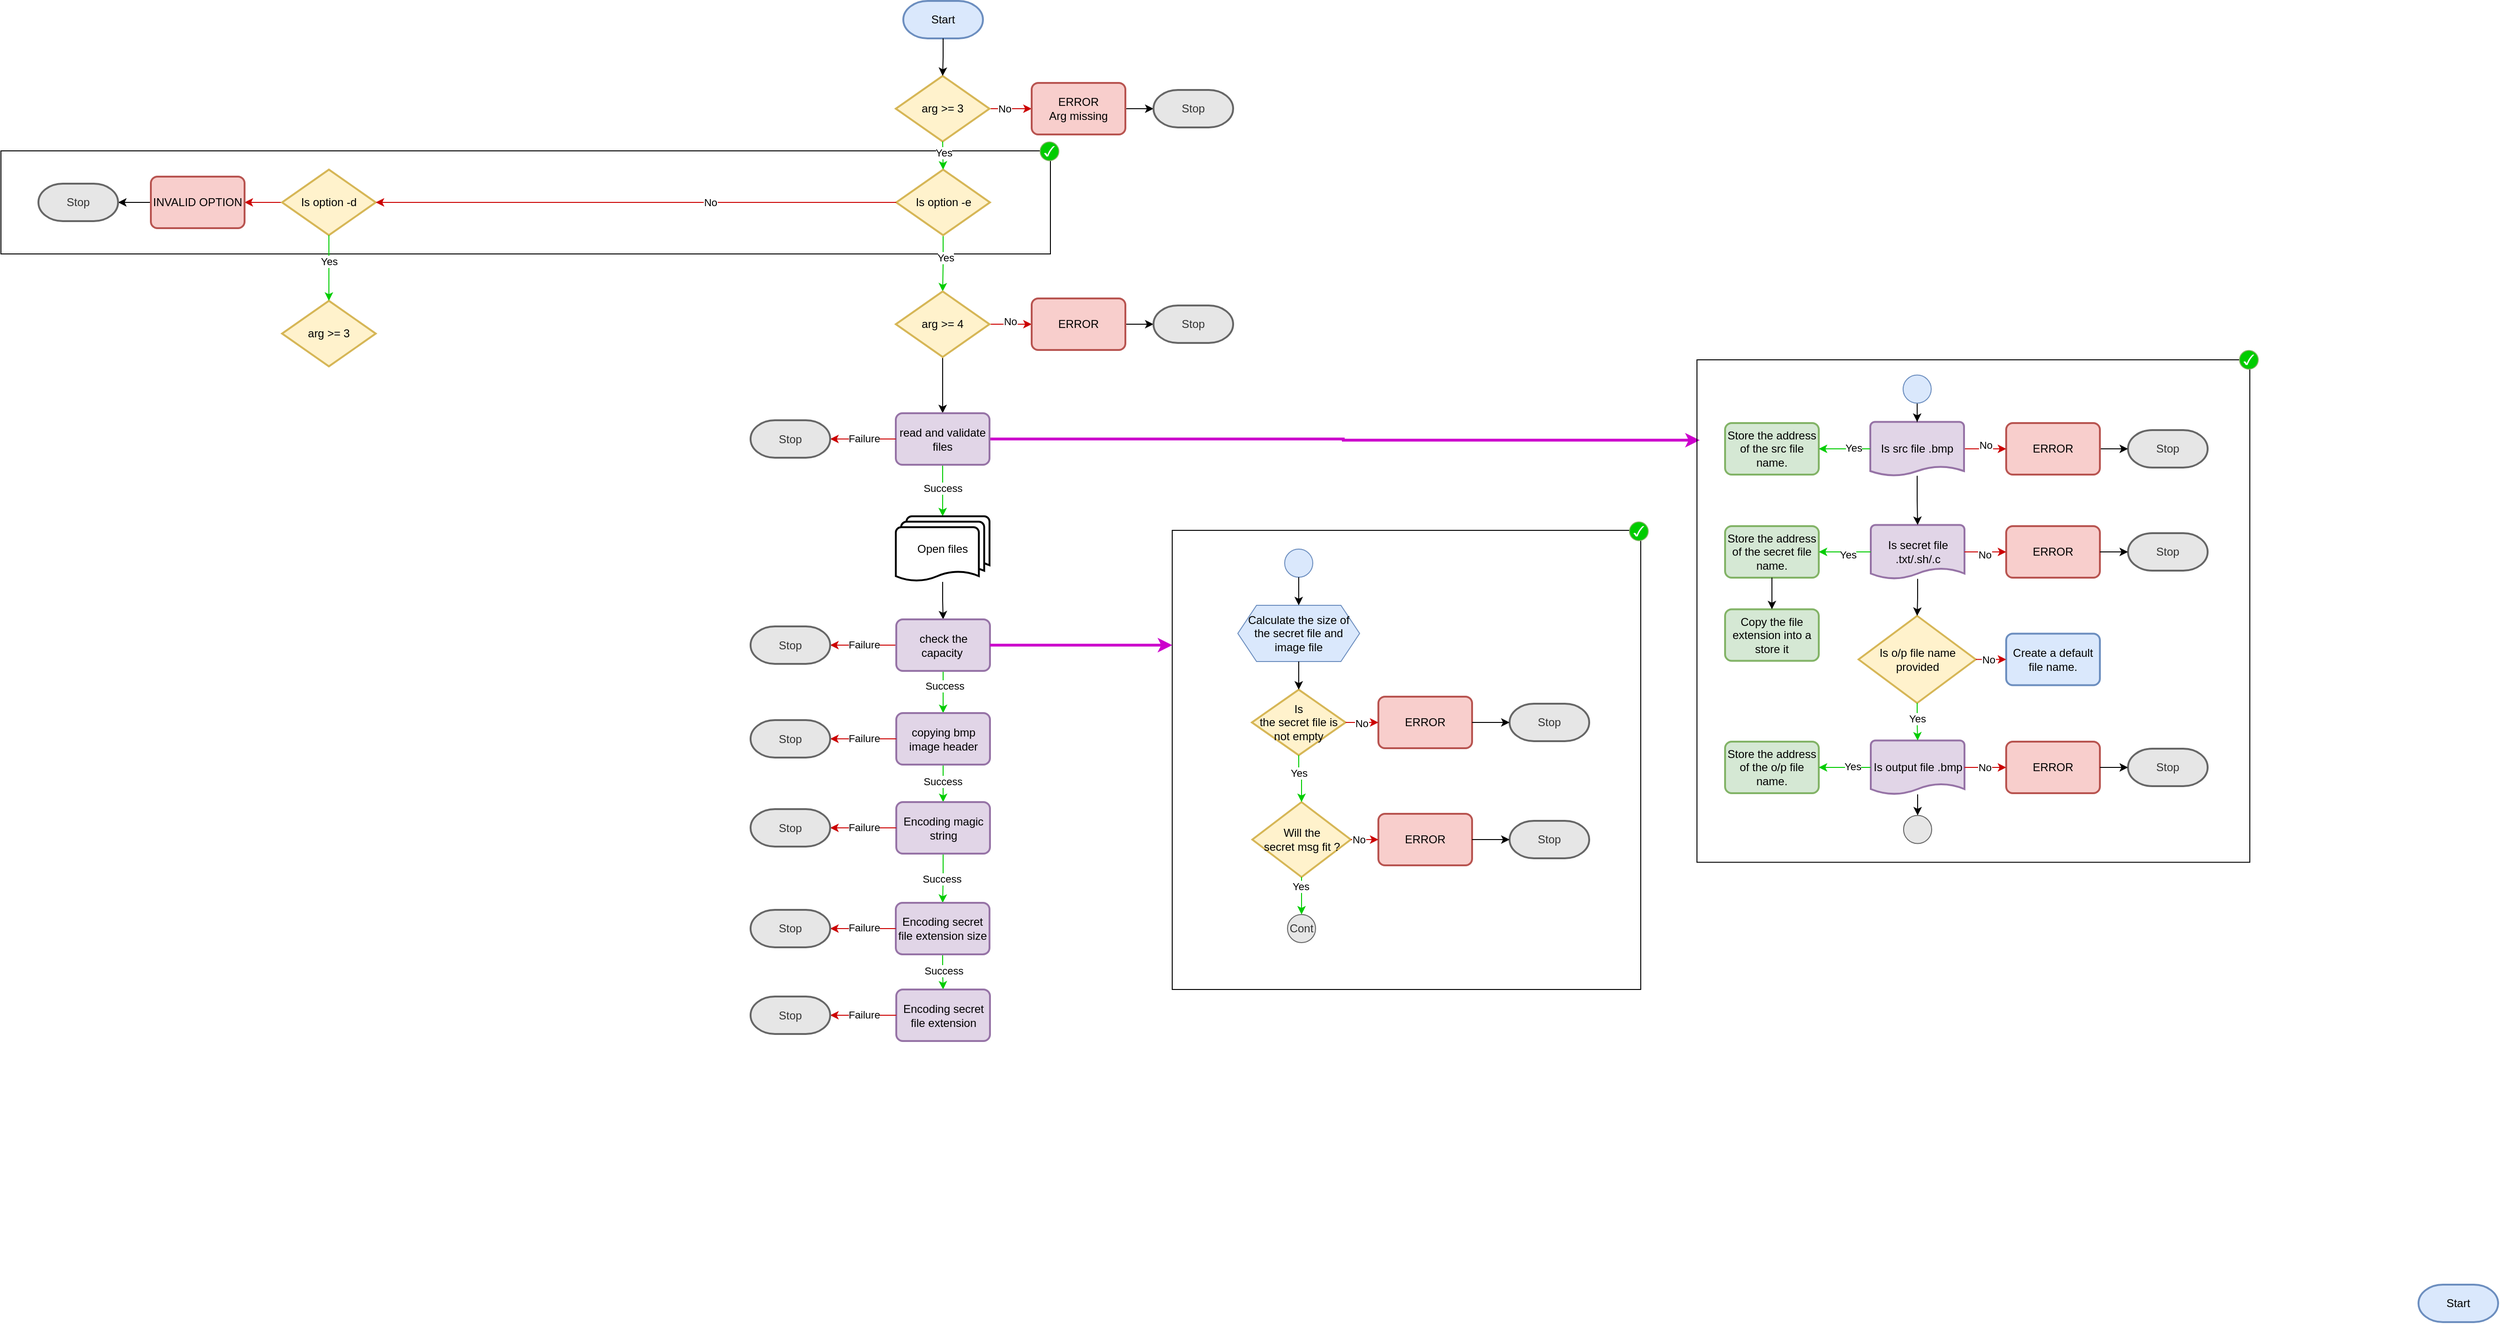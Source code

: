 <mxfile version="22.1.16" type="github">
  <diagram name="Page-1" id="j8mNkrHPATxS2OKQRYIn">
    <mxGraphModel dx="2662" dy="508" grid="1" gridSize="10" guides="1" tooltips="1" connect="1" arrows="1" fold="1" page="1" pageScale="1" pageWidth="2336" pageHeight="1654" math="0" shadow="0">
      <root>
        <mxCell id="0" />
        <mxCell id="1" parent="0" />
        <mxCell id="xsKApNygeWBKziXz7ePV-45" value="" style="rounded=0;whiteSpace=wrap;html=1;fillColor=none;container=0;" vertex="1" parent="1">
          <mxGeometry x="670" y="625" width="500" height="490" as="geometry" />
        </mxCell>
        <mxCell id="KWLkgWPl7PeSiaXwFMXa-41" value="" style="rounded=0;whiteSpace=wrap;html=1;fillColor=none;" parent="1" vertex="1">
          <mxGeometry x="-580" y="220" width="1120" height="110" as="geometry" />
        </mxCell>
        <mxCell id="KWLkgWPl7PeSiaXwFMXa-5" value="Start" style="strokeWidth=2;html=1;shape=mxgraph.flowchart.terminator;whiteSpace=wrap;fillColor=#dae8fc;strokeColor=#6c8ebf;" parent="1" vertex="1">
          <mxGeometry x="383" y="60" width="85" height="40" as="geometry" />
        </mxCell>
        <mxCell id="KWLkgWPl7PeSiaXwFMXa-29" style="edgeStyle=orthogonalEdgeStyle;rounded=0;orthogonalLoop=1;jettySize=auto;html=1;exitX=1;exitY=0.5;exitDx=0;exitDy=0;exitPerimeter=0;entryX=0;entryY=0.5;entryDx=0;entryDy=0;strokeColor=#CC0000;" parent="1" source="KWLkgWPl7PeSiaXwFMXa-6" target="KWLkgWPl7PeSiaXwFMXa-28" edge="1">
          <mxGeometry relative="1" as="geometry" />
        </mxCell>
        <mxCell id="KWLkgWPl7PeSiaXwFMXa-30" value="No" style="edgeLabel;html=1;align=center;verticalAlign=middle;resizable=0;points=[];" parent="KWLkgWPl7PeSiaXwFMXa-29" vertex="1" connectable="0">
          <mxGeometry x="-0.319" relative="1" as="geometry">
            <mxPoint as="offset" />
          </mxGeometry>
        </mxCell>
        <mxCell id="KWLkgWPl7PeSiaXwFMXa-6" value="arg &amp;gt;= 3" style="strokeWidth=2;html=1;shape=mxgraph.flowchart.decision;whiteSpace=wrap;fillColor=#fff2cc;strokeColor=#d6b656;" parent="1" vertex="1">
          <mxGeometry x="375" y="140" width="100" height="70" as="geometry" />
        </mxCell>
        <mxCell id="KWLkgWPl7PeSiaXwFMXa-7" style="edgeStyle=orthogonalEdgeStyle;rounded=0;orthogonalLoop=1;jettySize=auto;html=1;exitX=0.5;exitY=1;exitDx=0;exitDy=0;exitPerimeter=0;entryX=0.5;entryY=0;entryDx=0;entryDy=0;entryPerimeter=0;" parent="1" source="KWLkgWPl7PeSiaXwFMXa-5" target="KWLkgWPl7PeSiaXwFMXa-6" edge="1">
          <mxGeometry relative="1" as="geometry" />
        </mxCell>
        <mxCell id="KWLkgWPl7PeSiaXwFMXa-19" style="edgeStyle=orthogonalEdgeStyle;rounded=0;orthogonalLoop=1;jettySize=auto;html=1;exitX=0.5;exitY=1;exitDx=0;exitDy=0;exitPerimeter=0;strokeColor=#00CC00;" parent="1" source="KWLkgWPl7PeSiaXwFMXa-9" target="KWLkgWPl7PeSiaXwFMXa-17" edge="1">
          <mxGeometry relative="1" as="geometry" />
        </mxCell>
        <mxCell id="KWLkgWPl7PeSiaXwFMXa-20" value="Yes" style="edgeLabel;html=1;align=center;verticalAlign=middle;resizable=0;points=[];" parent="KWLkgWPl7PeSiaXwFMXa-19" vertex="1" connectable="0">
          <mxGeometry x="-0.205" y="1" relative="1" as="geometry">
            <mxPoint x="1" as="offset" />
          </mxGeometry>
        </mxCell>
        <mxCell id="KWLkgWPl7PeSiaXwFMXa-9" value="Is option -e" style="strokeWidth=2;html=1;shape=mxgraph.flowchart.decision;whiteSpace=wrap;fillColor=#fff2cc;strokeColor=#d6b656;" parent="1" vertex="1">
          <mxGeometry x="375.5" y="240" width="100" height="70" as="geometry" />
        </mxCell>
        <mxCell id="KWLkgWPl7PeSiaXwFMXa-35" style="edgeStyle=orthogonalEdgeStyle;rounded=0;orthogonalLoop=1;jettySize=auto;html=1;exitX=0;exitY=0.5;exitDx=0;exitDy=0;exitPerimeter=0;entryX=1;entryY=0.5;entryDx=0;entryDy=0;strokeColor=#CC0000;" parent="1" source="KWLkgWPl7PeSiaXwFMXa-10" target="KWLkgWPl7PeSiaXwFMXa-11" edge="1">
          <mxGeometry relative="1" as="geometry" />
        </mxCell>
        <mxCell id="KWLkgWPl7PeSiaXwFMXa-10" value="Is option -d" style="strokeWidth=2;html=1;shape=mxgraph.flowchart.decision;whiteSpace=wrap;fillColor=#fff2cc;strokeColor=#d6b656;" parent="1" vertex="1">
          <mxGeometry x="-280" y="240" width="100" height="70" as="geometry" />
        </mxCell>
        <mxCell id="KWLkgWPl7PeSiaXwFMXa-45" value="" style="edgeStyle=orthogonalEdgeStyle;rounded=0;orthogonalLoop=1;jettySize=auto;html=1;" parent="1" source="KWLkgWPl7PeSiaXwFMXa-11" target="KWLkgWPl7PeSiaXwFMXa-43" edge="1">
          <mxGeometry relative="1" as="geometry" />
        </mxCell>
        <mxCell id="KWLkgWPl7PeSiaXwFMXa-11" value="INVALID OPTION" style="rounded=1;whiteSpace=wrap;html=1;absoluteArcSize=1;arcSize=14;strokeWidth=2;fillColor=#f8cecc;strokeColor=#b85450;" parent="1" vertex="1">
          <mxGeometry x="-420" y="247.5" width="100" height="55" as="geometry" />
        </mxCell>
        <mxCell id="KWLkgWPl7PeSiaXwFMXa-15" style="edgeStyle=orthogonalEdgeStyle;rounded=0;orthogonalLoop=1;jettySize=auto;html=1;exitX=0.5;exitY=1;exitDx=0;exitDy=0;exitPerimeter=0;entryX=0.5;entryY=0;entryDx=0;entryDy=0;entryPerimeter=0;strokeColor=#00CC00;" parent="1" source="KWLkgWPl7PeSiaXwFMXa-6" target="KWLkgWPl7PeSiaXwFMXa-9" edge="1">
          <mxGeometry relative="1" as="geometry" />
        </mxCell>
        <mxCell id="KWLkgWPl7PeSiaXwFMXa-16" value="Yes" style="edgeLabel;html=1;align=center;verticalAlign=middle;resizable=0;points=[];" parent="KWLkgWPl7PeSiaXwFMXa-15" vertex="1" connectable="0">
          <mxGeometry x="-0.2" relative="1" as="geometry">
            <mxPoint as="offset" />
          </mxGeometry>
        </mxCell>
        <mxCell id="KWLkgWPl7PeSiaXwFMXa-46" style="edgeStyle=orthogonalEdgeStyle;rounded=0;orthogonalLoop=1;jettySize=auto;html=1;exitX=1;exitY=0.5;exitDx=0;exitDy=0;exitPerimeter=0;strokeColor=#CC0000;" parent="1" source="KWLkgWPl7PeSiaXwFMXa-17" target="KWLkgWPl7PeSiaXwFMXa-38" edge="1">
          <mxGeometry relative="1" as="geometry" />
        </mxCell>
        <mxCell id="KWLkgWPl7PeSiaXwFMXa-47" value="No" style="edgeLabel;html=1;align=center;verticalAlign=middle;resizable=0;points=[];" parent="KWLkgWPl7PeSiaXwFMXa-46" vertex="1" connectable="0">
          <mxGeometry x="-0.053" y="3" relative="1" as="geometry">
            <mxPoint as="offset" />
          </mxGeometry>
        </mxCell>
        <mxCell id="KWLkgWPl7PeSiaXwFMXa-190" value="" style="edgeStyle=orthogonalEdgeStyle;rounded=0;orthogonalLoop=1;jettySize=auto;html=1;" parent="1" source="KWLkgWPl7PeSiaXwFMXa-17" target="KWLkgWPl7PeSiaXwFMXa-189" edge="1">
          <mxGeometry relative="1" as="geometry" />
        </mxCell>
        <mxCell id="KWLkgWPl7PeSiaXwFMXa-17" value="arg &amp;gt;= 4" style="strokeWidth=2;html=1;shape=mxgraph.flowchart.decision;whiteSpace=wrap;fillColor=#fff2cc;strokeColor=#d6b656;" parent="1" vertex="1">
          <mxGeometry x="375" y="370" width="100" height="70" as="geometry" />
        </mxCell>
        <mxCell id="KWLkgWPl7PeSiaXwFMXa-18" value="arg &amp;gt;= 3" style="strokeWidth=2;html=1;shape=mxgraph.flowchart.decision;whiteSpace=wrap;fillColor=#fff2cc;strokeColor=#d6b656;" parent="1" vertex="1">
          <mxGeometry x="-280" y="380" width="100" height="70" as="geometry" />
        </mxCell>
        <mxCell id="KWLkgWPl7PeSiaXwFMXa-22" style="edgeStyle=orthogonalEdgeStyle;rounded=0;orthogonalLoop=1;jettySize=auto;html=1;exitX=0;exitY=0.5;exitDx=0;exitDy=0;exitPerimeter=0;entryX=1;entryY=0.5;entryDx=0;entryDy=0;entryPerimeter=0;strokeColor=#CC0000;" parent="1" source="KWLkgWPl7PeSiaXwFMXa-9" target="KWLkgWPl7PeSiaXwFMXa-10" edge="1">
          <mxGeometry relative="1" as="geometry" />
        </mxCell>
        <mxCell id="KWLkgWPl7PeSiaXwFMXa-23" value="No" style="edgeLabel;html=1;align=center;verticalAlign=middle;resizable=0;points=[];" parent="KWLkgWPl7PeSiaXwFMXa-22" vertex="1" connectable="0">
          <mxGeometry x="-0.286" relative="1" as="geometry">
            <mxPoint as="offset" />
          </mxGeometry>
        </mxCell>
        <mxCell id="KWLkgWPl7PeSiaXwFMXa-26" style="edgeStyle=orthogonalEdgeStyle;rounded=0;orthogonalLoop=1;jettySize=auto;html=1;exitX=0.5;exitY=1;exitDx=0;exitDy=0;exitPerimeter=0;entryX=0.5;entryY=0;entryDx=0;entryDy=0;entryPerimeter=0;strokeColor=#00CC00;" parent="1" source="KWLkgWPl7PeSiaXwFMXa-10" target="KWLkgWPl7PeSiaXwFMXa-18" edge="1">
          <mxGeometry relative="1" as="geometry" />
        </mxCell>
        <mxCell id="KWLkgWPl7PeSiaXwFMXa-27" value="Yes" style="edgeLabel;html=1;align=center;verticalAlign=middle;resizable=0;points=[];" parent="KWLkgWPl7PeSiaXwFMXa-26" vertex="1" connectable="0">
          <mxGeometry x="-0.205" relative="1" as="geometry">
            <mxPoint as="offset" />
          </mxGeometry>
        </mxCell>
        <mxCell id="KWLkgWPl7PeSiaXwFMXa-32" style="edgeStyle=orthogonalEdgeStyle;rounded=0;orthogonalLoop=1;jettySize=auto;html=1;" parent="1" source="KWLkgWPl7PeSiaXwFMXa-28" target="KWLkgWPl7PeSiaXwFMXa-31" edge="1">
          <mxGeometry relative="1" as="geometry" />
        </mxCell>
        <mxCell id="KWLkgWPl7PeSiaXwFMXa-28" value="ERROR&lt;br&gt;Arg missing" style="rounded=1;whiteSpace=wrap;html=1;absoluteArcSize=1;arcSize=14;strokeWidth=2;fillColor=#f8cecc;strokeColor=#b85450;" parent="1" vertex="1">
          <mxGeometry x="520" y="147.5" width="100" height="55" as="geometry" />
        </mxCell>
        <mxCell id="KWLkgWPl7PeSiaXwFMXa-31" value="Stop" style="strokeWidth=2;html=1;shape=mxgraph.flowchart.terminator;whiteSpace=wrap;fillColor=#E6E6E6;strokeColor=#666666;fontColor=#333333;" parent="1" vertex="1">
          <mxGeometry x="650" y="155" width="85" height="40" as="geometry" />
        </mxCell>
        <mxCell id="KWLkgWPl7PeSiaXwFMXa-49" value="" style="edgeStyle=orthogonalEdgeStyle;rounded=0;orthogonalLoop=1;jettySize=auto;html=1;" parent="1" source="KWLkgWPl7PeSiaXwFMXa-38" target="KWLkgWPl7PeSiaXwFMXa-39" edge="1">
          <mxGeometry relative="1" as="geometry" />
        </mxCell>
        <mxCell id="KWLkgWPl7PeSiaXwFMXa-38" value="ERROR" style="rounded=1;whiteSpace=wrap;html=1;absoluteArcSize=1;arcSize=14;strokeWidth=2;fillColor=#f8cecc;strokeColor=#b85450;" parent="1" vertex="1">
          <mxGeometry x="520" y="377.5" width="100" height="55" as="geometry" />
        </mxCell>
        <mxCell id="KWLkgWPl7PeSiaXwFMXa-39" value="Stop" style="strokeWidth=2;html=1;shape=mxgraph.flowchart.terminator;whiteSpace=wrap;fillColor=#E6E6E6;strokeColor=#666666;fontColor=#333333;" parent="1" vertex="1">
          <mxGeometry x="650" y="385" width="85" height="40" as="geometry" />
        </mxCell>
        <mxCell id="KWLkgWPl7PeSiaXwFMXa-43" value="Stop" style="strokeWidth=2;html=1;shape=mxgraph.flowchart.terminator;whiteSpace=wrap;fillColor=#E6E6E6;strokeColor=#666666;fontColor=#333333;" parent="1" vertex="1">
          <mxGeometry x="-540" y="255" width="85" height="40" as="geometry" />
        </mxCell>
        <mxCell id="KWLkgWPl7PeSiaXwFMXa-84" value="" style="group;movable=1;resizable=1;rotatable=1;deletable=1;editable=1;locked=0;connectable=1;" parent="1" vertex="1" connectable="0">
          <mxGeometry x="529.0" y="210.5" width="20" height="20" as="geometry" />
        </mxCell>
        <mxCell id="KWLkgWPl7PeSiaXwFMXa-85" value="" style="ellipse;whiteSpace=wrap;html=1;aspect=fixed;fillColor=#00CC00;strokeColor=#82b366;movable=0;resizable=0;rotatable=0;deletable=0;editable=0;locked=1;connectable=0;" parent="KWLkgWPl7PeSiaXwFMXa-84" vertex="1">
          <mxGeometry width="20" height="20" as="geometry" />
        </mxCell>
        <mxCell id="KWLkgWPl7PeSiaXwFMXa-86" value="" style="verticalLabelPosition=bottom;verticalAlign=top;html=1;shape=mxgraph.basic.tick;strokeColor=#00CC00;movable=0;resizable=0;rotatable=0;deletable=0;editable=0;locked=1;connectable=0;" parent="KWLkgWPl7PeSiaXwFMXa-84" vertex="1">
          <mxGeometry x="3.75" y="3.75" width="12.5" height="12.5" as="geometry" />
        </mxCell>
        <mxCell id="KWLkgWPl7PeSiaXwFMXa-197" value="" style="edgeStyle=orthogonalEdgeStyle;rounded=0;orthogonalLoop=1;jettySize=auto;html=1;entryX=0.005;entryY=0.16;entryDx=0;entryDy=0;entryPerimeter=0;curved=0;strokeColor=#CC00CC;strokeWidth=3;" parent="1" source="KWLkgWPl7PeSiaXwFMXa-189" target="KWLkgWPl7PeSiaXwFMXa-191" edge="1">
          <mxGeometry relative="1" as="geometry" />
        </mxCell>
        <mxCell id="xsKApNygeWBKziXz7ePV-3" value="" style="edgeStyle=orthogonalEdgeStyle;rounded=0;orthogonalLoop=1;jettySize=auto;html=1;strokeColor=#00CC00;" edge="1" parent="1" source="KWLkgWPl7PeSiaXwFMXa-189" target="xsKApNygeWBKziXz7ePV-2">
          <mxGeometry relative="1" as="geometry" />
        </mxCell>
        <mxCell id="xsKApNygeWBKziXz7ePV-4" value="Success" style="edgeLabel;html=1;align=center;verticalAlign=middle;resizable=0;points=[];" vertex="1" connectable="0" parent="xsKApNygeWBKziXz7ePV-3">
          <mxGeometry x="-0.094" relative="1" as="geometry">
            <mxPoint as="offset" />
          </mxGeometry>
        </mxCell>
        <mxCell id="xsKApNygeWBKziXz7ePV-8" value="" style="edgeStyle=orthogonalEdgeStyle;rounded=0;orthogonalLoop=1;jettySize=auto;html=1;strokeColor=#CC0000;exitX=0;exitY=0.5;exitDx=0;exitDy=0;" edge="1" parent="1" source="xsKApNygeWBKziXz7ePV-16" target="xsKApNygeWBKziXz7ePV-7">
          <mxGeometry relative="1" as="geometry">
            <mxPoint x="365" y="745" as="sourcePoint" />
          </mxGeometry>
        </mxCell>
        <mxCell id="xsKApNygeWBKziXz7ePV-9" value="Failure" style="edgeLabel;html=1;align=center;verticalAlign=middle;resizable=0;points=[];" vertex="1" connectable="0" parent="xsKApNygeWBKziXz7ePV-8">
          <mxGeometry x="-0.021" y="-1" relative="1" as="geometry">
            <mxPoint as="offset" />
          </mxGeometry>
        </mxCell>
        <mxCell id="KWLkgWPl7PeSiaXwFMXa-189" value="read and validate files" style="rounded=1;whiteSpace=wrap;html=1;absoluteArcSize=1;arcSize=14;strokeWidth=2;fillColor=#e1d5e7;strokeColor=#9673a6;" parent="1" vertex="1">
          <mxGeometry x="375" y="500" width="100" height="55" as="geometry" />
        </mxCell>
        <mxCell id="xsKApNygeWBKziXz7ePV-19" value="" style="edgeStyle=orthogonalEdgeStyle;rounded=0;orthogonalLoop=1;jettySize=auto;html=1;" edge="1" parent="1" source="xsKApNygeWBKziXz7ePV-2" target="xsKApNygeWBKziXz7ePV-16">
          <mxGeometry relative="1" as="geometry" />
        </mxCell>
        <mxCell id="xsKApNygeWBKziXz7ePV-2" value="Open files" style="strokeWidth=2;html=1;shape=mxgraph.flowchart.multi-document;whiteSpace=wrap;" vertex="1" parent="1">
          <mxGeometry x="375" y="610" width="100" height="70" as="geometry" />
        </mxCell>
        <mxCell id="xsKApNygeWBKziXz7ePV-7" value="Stop" style="strokeWidth=2;html=1;shape=mxgraph.flowchart.terminator;whiteSpace=wrap;fillColor=#E6E6E6;strokeColor=#666666;fontColor=#333333;" vertex="1" parent="1">
          <mxGeometry x="220" y="727.5" width="85" height="40" as="geometry" />
        </mxCell>
        <mxCell id="xsKApNygeWBKziXz7ePV-52" value="" style="edgeStyle=orthogonalEdgeStyle;rounded=0;orthogonalLoop=1;jettySize=auto;html=1;strokeColor=#00CC00;" edge="1" parent="1" source="xsKApNygeWBKziXz7ePV-16" target="xsKApNygeWBKziXz7ePV-51">
          <mxGeometry relative="1" as="geometry" />
        </mxCell>
        <mxCell id="xsKApNygeWBKziXz7ePV-56" value="Success" style="edgeLabel;html=1;align=center;verticalAlign=middle;resizable=0;points=[];" vertex="1" connectable="0" parent="xsKApNygeWBKziXz7ePV-52">
          <mxGeometry x="-0.309" y="1" relative="1" as="geometry">
            <mxPoint as="offset" />
          </mxGeometry>
        </mxCell>
        <mxCell id="xsKApNygeWBKziXz7ePV-16" value="check the capacity&amp;nbsp;" style="rounded=1;whiteSpace=wrap;html=1;absoluteArcSize=1;arcSize=14;strokeWidth=2;fillColor=#e1d5e7;strokeColor=#9673a6;" vertex="1" parent="1">
          <mxGeometry x="375.5" y="720" width="100" height="55" as="geometry" />
        </mxCell>
        <mxCell id="xsKApNygeWBKziXz7ePV-17" value="Start" style="strokeWidth=2;html=1;shape=mxgraph.flowchart.terminator;whiteSpace=wrap;fillColor=#dae8fc;strokeColor=#6c8ebf;" vertex="1" parent="1">
          <mxGeometry x="2000" y="1430" width="85" height="40" as="geometry" />
        </mxCell>
        <mxCell id="xsKApNygeWBKziXz7ePV-18" value="" style="group" vertex="1" connectable="0" parent="1">
          <mxGeometry x="1220" y="433.0" width="609.0" height="556.25" as="geometry" />
        </mxCell>
        <mxCell id="KWLkgWPl7PeSiaXwFMXa-193" value="" style="group" parent="xsKApNygeWBKziXz7ePV-18" vertex="1" connectable="0">
          <mxGeometry y="16.25" width="600" height="540" as="geometry" />
        </mxCell>
        <mxCell id="KWLkgWPl7PeSiaXwFMXa-245" value="" style="group" parent="KWLkgWPl7PeSiaXwFMXa-193" vertex="1" connectable="0">
          <mxGeometry x="10" y="-6.25" width="590" height="536.25" as="geometry" />
        </mxCell>
        <mxCell id="KWLkgWPl7PeSiaXwFMXa-191" value="" style="rounded=0;whiteSpace=wrap;html=1;fillColor=none;" parent="KWLkgWPl7PeSiaXwFMXa-245" vertex="1">
          <mxGeometry width="590" height="536.25" as="geometry" />
        </mxCell>
        <mxCell id="KWLkgWPl7PeSiaXwFMXa-192" value="" style="group" parent="KWLkgWPl7PeSiaXwFMXa-245" vertex="1" connectable="0">
          <mxGeometry x="30" y="66.25" width="515" height="397.5" as="geometry" />
        </mxCell>
        <mxCell id="KWLkgWPl7PeSiaXwFMXa-150" value="Stop" style="strokeWidth=2;html=1;shape=mxgraph.flowchart.terminator;whiteSpace=wrap;fillColor=#E6E6E6;strokeColor=#666666;fontColor=#333333;" parent="KWLkgWPl7PeSiaXwFMXa-192" vertex="1">
          <mxGeometry x="430" y="8.75" width="85" height="40" as="geometry" />
        </mxCell>
        <mxCell id="KWLkgWPl7PeSiaXwFMXa-151" value="" style="edgeStyle=orthogonalEdgeStyle;rounded=0;orthogonalLoop=1;jettySize=auto;html=1;" parent="KWLkgWPl7PeSiaXwFMXa-192" source="KWLkgWPl7PeSiaXwFMXa-152" target="KWLkgWPl7PeSiaXwFMXa-150" edge="1">
          <mxGeometry relative="1" as="geometry" />
        </mxCell>
        <mxCell id="KWLkgWPl7PeSiaXwFMXa-152" value="ERROR" style="rounded=1;whiteSpace=wrap;html=1;absoluteArcSize=1;arcSize=14;strokeWidth=2;fillColor=#f8cecc;strokeColor=#b85450;" parent="KWLkgWPl7PeSiaXwFMXa-192" vertex="1">
          <mxGeometry x="300" y="1.25" width="100" height="55" as="geometry" />
        </mxCell>
        <mxCell id="KWLkgWPl7PeSiaXwFMXa-154" value="" style="edgeStyle=orthogonalEdgeStyle;rounded=0;orthogonalLoop=1;jettySize=auto;html=1;strokeColor=#CC0000;" parent="KWLkgWPl7PeSiaXwFMXa-192" source="KWLkgWPl7PeSiaXwFMXa-158" target="KWLkgWPl7PeSiaXwFMXa-152" edge="1">
          <mxGeometry relative="1" as="geometry" />
        </mxCell>
        <mxCell id="KWLkgWPl7PeSiaXwFMXa-155" value="No" style="edgeLabel;html=1;align=center;verticalAlign=middle;resizable=0;points=[];" parent="KWLkgWPl7PeSiaXwFMXa-154" vertex="1" connectable="0">
          <mxGeometry x="0.022" y="4" relative="1" as="geometry">
            <mxPoint as="offset" />
          </mxGeometry>
        </mxCell>
        <mxCell id="KWLkgWPl7PeSiaXwFMXa-158" value="Is src file .bmp" style="strokeWidth=2;html=1;shape=mxgraph.flowchart.document2;whiteSpace=wrap;size=0.174;fillColor=#e1d5e7;strokeColor=#9673a6;" parent="KWLkgWPl7PeSiaXwFMXa-192" vertex="1">
          <mxGeometry x="155" width="100" height="57.5" as="geometry" />
        </mxCell>
        <mxCell id="KWLkgWPl7PeSiaXwFMXa-164" value="Is secret file .txt/.sh/.c" style="strokeWidth=2;html=1;shape=mxgraph.flowchart.document2;whiteSpace=wrap;size=0.196;fillColor=#e1d5e7;strokeColor=#9673a6;" parent="KWLkgWPl7PeSiaXwFMXa-192" vertex="1">
          <mxGeometry x="155.5" y="110" width="100" height="57.5" as="geometry" />
        </mxCell>
        <mxCell id="KWLkgWPl7PeSiaXwFMXa-153" value="" style="edgeStyle=orthogonalEdgeStyle;rounded=0;orthogonalLoop=1;jettySize=auto;html=1;strokeColor=#000000;" parent="KWLkgWPl7PeSiaXwFMXa-192" source="KWLkgWPl7PeSiaXwFMXa-158" target="KWLkgWPl7PeSiaXwFMXa-164" edge="1">
          <mxGeometry relative="1" as="geometry" />
        </mxCell>
        <mxCell id="KWLkgWPl7PeSiaXwFMXa-166" value="ERROR" style="rounded=1;whiteSpace=wrap;html=1;absoluteArcSize=1;arcSize=14;strokeWidth=2;fillColor=#f8cecc;strokeColor=#b85450;" parent="KWLkgWPl7PeSiaXwFMXa-192" vertex="1">
          <mxGeometry x="300" y="111.25" width="100" height="55" as="geometry" />
        </mxCell>
        <mxCell id="KWLkgWPl7PeSiaXwFMXa-159" value="" style="edgeStyle=orthogonalEdgeStyle;rounded=0;orthogonalLoop=1;jettySize=auto;html=1;strokeColor=#CC0000;" parent="KWLkgWPl7PeSiaXwFMXa-192" source="KWLkgWPl7PeSiaXwFMXa-164" target="KWLkgWPl7PeSiaXwFMXa-166" edge="1">
          <mxGeometry relative="1" as="geometry" />
        </mxCell>
        <mxCell id="KWLkgWPl7PeSiaXwFMXa-160" value="No" style="edgeLabel;html=1;align=center;verticalAlign=middle;resizable=0;points=[];" parent="KWLkgWPl7PeSiaXwFMXa-159" vertex="1" connectable="0">
          <mxGeometry x="-0.079" y="-3" relative="1" as="geometry">
            <mxPoint x="1" as="offset" />
          </mxGeometry>
        </mxCell>
        <mxCell id="KWLkgWPl7PeSiaXwFMXa-167" value="Stop" style="strokeWidth=2;html=1;shape=mxgraph.flowchart.terminator;whiteSpace=wrap;fillColor=#E6E6E6;strokeColor=#666666;fontColor=#333333;" parent="KWLkgWPl7PeSiaXwFMXa-192" vertex="1">
          <mxGeometry x="430" y="118.75" width="85" height="40" as="geometry" />
        </mxCell>
        <mxCell id="KWLkgWPl7PeSiaXwFMXa-165" value="" style="edgeStyle=orthogonalEdgeStyle;rounded=0;orthogonalLoop=1;jettySize=auto;html=1;" parent="KWLkgWPl7PeSiaXwFMXa-192" source="KWLkgWPl7PeSiaXwFMXa-166" target="KWLkgWPl7PeSiaXwFMXa-167" edge="1">
          <mxGeometry relative="1" as="geometry" />
        </mxCell>
        <mxCell id="KWLkgWPl7PeSiaXwFMXa-168" value="Store the address of the src file name." style="rounded=1;whiteSpace=wrap;html=1;absoluteArcSize=1;arcSize=14;strokeWidth=2;fillColor=#d5e8d4;strokeColor=#82b366;" parent="KWLkgWPl7PeSiaXwFMXa-192" vertex="1">
          <mxGeometry y="1.25" width="100" height="55" as="geometry" />
        </mxCell>
        <mxCell id="KWLkgWPl7PeSiaXwFMXa-156" value="" style="edgeStyle=orthogonalEdgeStyle;rounded=0;orthogonalLoop=1;jettySize=auto;html=1;strokeColor=#00CC00;" parent="KWLkgWPl7PeSiaXwFMXa-192" source="KWLkgWPl7PeSiaXwFMXa-158" target="KWLkgWPl7PeSiaXwFMXa-168" edge="1">
          <mxGeometry relative="1" as="geometry" />
        </mxCell>
        <mxCell id="KWLkgWPl7PeSiaXwFMXa-157" value="Yes" style="edgeLabel;html=1;align=center;verticalAlign=middle;resizable=0;points=[];" parent="KWLkgWPl7PeSiaXwFMXa-156" vertex="1" connectable="0">
          <mxGeometry x="-0.354" y="-1" relative="1" as="geometry">
            <mxPoint as="offset" />
          </mxGeometry>
        </mxCell>
        <mxCell id="KWLkgWPl7PeSiaXwFMXa-173" value="Is o/p file name provided" style="strokeWidth=2;html=1;shape=mxgraph.flowchart.decision;whiteSpace=wrap;fillColor=#fff2cc;strokeColor=#d6b656;" parent="KWLkgWPl7PeSiaXwFMXa-192" vertex="1">
          <mxGeometry x="142.5" y="207" width="125" height="93" as="geometry" />
        </mxCell>
        <mxCell id="KWLkgWPl7PeSiaXwFMXa-163" value="" style="edgeStyle=orthogonalEdgeStyle;rounded=0;orthogonalLoop=1;jettySize=auto;html=1;" parent="KWLkgWPl7PeSiaXwFMXa-192" source="KWLkgWPl7PeSiaXwFMXa-164" target="KWLkgWPl7PeSiaXwFMXa-173" edge="1">
          <mxGeometry relative="1" as="geometry" />
        </mxCell>
        <mxCell id="KWLkgWPl7PeSiaXwFMXa-175" value="Store the address of the secret file name." style="rounded=1;whiteSpace=wrap;html=1;absoluteArcSize=1;arcSize=14;strokeWidth=2;fillColor=#d5e8d4;strokeColor=#82b366;" parent="KWLkgWPl7PeSiaXwFMXa-192" vertex="1">
          <mxGeometry y="111.25" width="100" height="55" as="geometry" />
        </mxCell>
        <mxCell id="KWLkgWPl7PeSiaXwFMXa-161" value="" style="edgeStyle=orthogonalEdgeStyle;rounded=0;orthogonalLoop=1;jettySize=auto;html=1;strokeColor=#00CC00;" parent="KWLkgWPl7PeSiaXwFMXa-192" source="KWLkgWPl7PeSiaXwFMXa-164" target="KWLkgWPl7PeSiaXwFMXa-175" edge="1">
          <mxGeometry relative="1" as="geometry" />
        </mxCell>
        <mxCell id="KWLkgWPl7PeSiaXwFMXa-162" value="Yes" style="edgeLabel;html=1;align=center;verticalAlign=middle;resizable=0;points=[];" parent="KWLkgWPl7PeSiaXwFMXa-161" vertex="1" connectable="0">
          <mxGeometry x="-0.113" y="3" relative="1" as="geometry">
            <mxPoint as="offset" />
          </mxGeometry>
        </mxCell>
        <mxCell id="KWLkgWPl7PeSiaXwFMXa-176" value="Create a default file name." style="rounded=1;whiteSpace=wrap;html=1;absoluteArcSize=1;arcSize=14;strokeWidth=2;fillColor=#dae8fc;strokeColor=#6c8ebf;" parent="KWLkgWPl7PeSiaXwFMXa-192" vertex="1">
          <mxGeometry x="300" y="226" width="100" height="55" as="geometry" />
        </mxCell>
        <mxCell id="KWLkgWPl7PeSiaXwFMXa-169" value="" style="edgeStyle=orthogonalEdgeStyle;rounded=0;orthogonalLoop=1;jettySize=auto;html=1;strokeColor=#CC0000;" parent="KWLkgWPl7PeSiaXwFMXa-192" source="KWLkgWPl7PeSiaXwFMXa-173" target="KWLkgWPl7PeSiaXwFMXa-176" edge="1">
          <mxGeometry relative="1" as="geometry" />
        </mxCell>
        <mxCell id="KWLkgWPl7PeSiaXwFMXa-170" value="No" style="edgeLabel;html=1;align=center;verticalAlign=middle;resizable=0;points=[];" parent="KWLkgWPl7PeSiaXwFMXa-169" vertex="1" connectable="0">
          <mxGeometry x="-0.432" relative="1" as="geometry">
            <mxPoint as="offset" />
          </mxGeometry>
        </mxCell>
        <mxCell id="KWLkgWPl7PeSiaXwFMXa-177" value="Copy the file extension into a store it" style="rounded=1;whiteSpace=wrap;html=1;absoluteArcSize=1;arcSize=14;strokeWidth=2;fillColor=#d5e8d4;strokeColor=#82b366;" parent="KWLkgWPl7PeSiaXwFMXa-192" vertex="1">
          <mxGeometry y="200" width="100" height="55" as="geometry" />
        </mxCell>
        <mxCell id="KWLkgWPl7PeSiaXwFMXa-174" value="" style="edgeStyle=orthogonalEdgeStyle;rounded=0;orthogonalLoop=1;jettySize=auto;html=1;" parent="KWLkgWPl7PeSiaXwFMXa-192" source="KWLkgWPl7PeSiaXwFMXa-175" target="KWLkgWPl7PeSiaXwFMXa-177" edge="1">
          <mxGeometry relative="1" as="geometry" />
        </mxCell>
        <mxCell id="KWLkgWPl7PeSiaXwFMXa-182" value="Is output file .bmp" style="strokeWidth=2;html=1;shape=mxgraph.flowchart.document2;whiteSpace=wrap;size=0.196;fillColor=#e1d5e7;strokeColor=#9673a6;" parent="KWLkgWPl7PeSiaXwFMXa-192" vertex="1">
          <mxGeometry x="155.5" y="340" width="100" height="57.5" as="geometry" />
        </mxCell>
        <mxCell id="KWLkgWPl7PeSiaXwFMXa-171" value="" style="edgeStyle=orthogonalEdgeStyle;rounded=0;orthogonalLoop=1;jettySize=auto;html=1;strokeColor=#00CC00;" parent="KWLkgWPl7PeSiaXwFMXa-192" source="KWLkgWPl7PeSiaXwFMXa-173" target="KWLkgWPl7PeSiaXwFMXa-182" edge="1">
          <mxGeometry relative="1" as="geometry" />
        </mxCell>
        <mxCell id="KWLkgWPl7PeSiaXwFMXa-172" value="Yes" style="edgeLabel;html=1;align=center;verticalAlign=middle;resizable=0;points=[];" parent="KWLkgWPl7PeSiaXwFMXa-171" vertex="1" connectable="0">
          <mxGeometry x="-0.179" relative="1" as="geometry">
            <mxPoint as="offset" />
          </mxGeometry>
        </mxCell>
        <mxCell id="KWLkgWPl7PeSiaXwFMXa-184" value="ERROR" style="rounded=1;whiteSpace=wrap;html=1;absoluteArcSize=1;arcSize=14;strokeWidth=2;fillColor=#f8cecc;strokeColor=#b85450;" parent="KWLkgWPl7PeSiaXwFMXa-192" vertex="1">
          <mxGeometry x="300" y="341.25" width="100" height="55" as="geometry" />
        </mxCell>
        <mxCell id="KWLkgWPl7PeSiaXwFMXa-178" value="" style="edgeStyle=orthogonalEdgeStyle;rounded=0;orthogonalLoop=1;jettySize=auto;html=1;strokeColor=#CC0000;" parent="KWLkgWPl7PeSiaXwFMXa-192" source="KWLkgWPl7PeSiaXwFMXa-182" target="KWLkgWPl7PeSiaXwFMXa-184" edge="1">
          <mxGeometry relative="1" as="geometry" />
        </mxCell>
        <mxCell id="KWLkgWPl7PeSiaXwFMXa-179" value="No" style="edgeLabel;html=1;align=center;verticalAlign=middle;resizable=0;points=[];" parent="KWLkgWPl7PeSiaXwFMXa-178" vertex="1" connectable="0">
          <mxGeometry x="-0.027" relative="1" as="geometry">
            <mxPoint as="offset" />
          </mxGeometry>
        </mxCell>
        <mxCell id="KWLkgWPl7PeSiaXwFMXa-185" value="Stop" style="strokeWidth=2;html=1;shape=mxgraph.flowchart.terminator;whiteSpace=wrap;fillColor=#E6E6E6;strokeColor=#666666;fontColor=#333333;" parent="KWLkgWPl7PeSiaXwFMXa-192" vertex="1">
          <mxGeometry x="430" y="348.75" width="85" height="40" as="geometry" />
        </mxCell>
        <mxCell id="KWLkgWPl7PeSiaXwFMXa-183" value="" style="edgeStyle=orthogonalEdgeStyle;rounded=0;orthogonalLoop=1;jettySize=auto;html=1;" parent="KWLkgWPl7PeSiaXwFMXa-192" source="KWLkgWPl7PeSiaXwFMXa-184" target="KWLkgWPl7PeSiaXwFMXa-185" edge="1">
          <mxGeometry relative="1" as="geometry" />
        </mxCell>
        <mxCell id="KWLkgWPl7PeSiaXwFMXa-186" value="Store the address of the o/p file name." style="rounded=1;whiteSpace=wrap;html=1;absoluteArcSize=1;arcSize=14;strokeWidth=2;fillColor=#d5e8d4;strokeColor=#82b366;" parent="KWLkgWPl7PeSiaXwFMXa-192" vertex="1">
          <mxGeometry y="341.25" width="100" height="55" as="geometry" />
        </mxCell>
        <mxCell id="KWLkgWPl7PeSiaXwFMXa-180" value="" style="edgeStyle=orthogonalEdgeStyle;rounded=0;orthogonalLoop=1;jettySize=auto;html=1;strokeColor=#00CC00;" parent="KWLkgWPl7PeSiaXwFMXa-192" source="KWLkgWPl7PeSiaXwFMXa-182" target="KWLkgWPl7PeSiaXwFMXa-186" edge="1">
          <mxGeometry relative="1" as="geometry" />
        </mxCell>
        <mxCell id="KWLkgWPl7PeSiaXwFMXa-181" value="Yes" style="edgeLabel;html=1;align=center;verticalAlign=middle;resizable=0;points=[];" parent="KWLkgWPl7PeSiaXwFMXa-180" vertex="1" connectable="0">
          <mxGeometry x="-0.286" y="-1" relative="1" as="geometry">
            <mxPoint as="offset" />
          </mxGeometry>
        </mxCell>
        <mxCell id="KWLkgWPl7PeSiaXwFMXa-199" value="" style="edgeStyle=orthogonalEdgeStyle;rounded=0;orthogonalLoop=1;jettySize=auto;html=1;" parent="KWLkgWPl7PeSiaXwFMXa-245" source="KWLkgWPl7PeSiaXwFMXa-198" target="KWLkgWPl7PeSiaXwFMXa-158" edge="1">
          <mxGeometry relative="1" as="geometry" />
        </mxCell>
        <mxCell id="KWLkgWPl7PeSiaXwFMXa-198" value="" style="ellipse;whiteSpace=wrap;html=1;aspect=fixed;fillColor=#dae8fc;strokeColor=#6c8ebf;" parent="KWLkgWPl7PeSiaXwFMXa-245" vertex="1">
          <mxGeometry x="220" y="16.25" width="30" height="30" as="geometry" />
        </mxCell>
        <mxCell id="KWLkgWPl7PeSiaXwFMXa-242" value="" style="ellipse;whiteSpace=wrap;html=1;aspect=fixed;fillColor=#E6E6E6;strokeColor=#666666;fontColor=#333333;" parent="KWLkgWPl7PeSiaXwFMXa-245" vertex="1">
          <mxGeometry x="220.5" y="486.25" width="30" height="30" as="geometry" />
        </mxCell>
        <mxCell id="KWLkgWPl7PeSiaXwFMXa-244" value="" style="edgeStyle=orthogonalEdgeStyle;rounded=0;orthogonalLoop=1;jettySize=auto;html=1;" parent="KWLkgWPl7PeSiaXwFMXa-245" source="KWLkgWPl7PeSiaXwFMXa-182" target="KWLkgWPl7PeSiaXwFMXa-242" edge="1">
          <mxGeometry relative="1" as="geometry" />
        </mxCell>
        <mxCell id="KWLkgWPl7PeSiaXwFMXa-246" value="" style="group;movable=1;resizable=1;rotatable=1;deletable=1;editable=1;locked=0;connectable=1;" parent="xsKApNygeWBKziXz7ePV-18" vertex="1" connectable="0">
          <mxGeometry x="589.0" width="20" height="20" as="geometry" />
        </mxCell>
        <mxCell id="KWLkgWPl7PeSiaXwFMXa-247" value="" style="ellipse;whiteSpace=wrap;html=1;aspect=fixed;fillColor=#00CC00;strokeColor=#82b366;movable=0;resizable=0;rotatable=0;deletable=0;editable=0;locked=1;connectable=0;" parent="KWLkgWPl7PeSiaXwFMXa-246" vertex="1">
          <mxGeometry width="20" height="20" as="geometry" />
        </mxCell>
        <mxCell id="KWLkgWPl7PeSiaXwFMXa-248" value="" style="verticalLabelPosition=bottom;verticalAlign=top;html=1;shape=mxgraph.basic.tick;strokeColor=#00CC00;movable=0;resizable=0;rotatable=0;deletable=0;editable=0;locked=1;connectable=0;" parent="KWLkgWPl7PeSiaXwFMXa-246" vertex="1">
          <mxGeometry x="3.75" y="3.75" width="12.5" height="12.5" as="geometry" />
        </mxCell>
        <mxCell id="xsKApNygeWBKziXz7ePV-47" style="edgeStyle=orthogonalEdgeStyle;rounded=0;orthogonalLoop=1;jettySize=auto;html=1;entryX=0;entryY=0.25;entryDx=0;entryDy=0;strokeWidth=3;strokeColor=#CC00CC;" edge="1" parent="1" source="xsKApNygeWBKziXz7ePV-16" target="xsKApNygeWBKziXz7ePV-45">
          <mxGeometry relative="1" as="geometry" />
        </mxCell>
        <mxCell id="xsKApNygeWBKziXz7ePV-20" value="" style="ellipse;whiteSpace=wrap;html=1;aspect=fixed;fillColor=#dae8fc;strokeColor=#6c8ebf;container=0;" vertex="1" parent="1">
          <mxGeometry x="790" y="645" width="30" height="30" as="geometry" />
        </mxCell>
        <mxCell id="xsKApNygeWBKziXz7ePV-23" value="Calculate the size of the secret file and image file" style="shape=hexagon;perimeter=hexagonPerimeter2;whiteSpace=wrap;html=1;fixedSize=1;fillColor=#dae8fc;strokeColor=#6c8ebf;container=0;" vertex="1" parent="1">
          <mxGeometry x="740" y="705" width="130" height="60" as="geometry" />
        </mxCell>
        <mxCell id="xsKApNygeWBKziXz7ePV-24" value="" style="edgeStyle=orthogonalEdgeStyle;rounded=0;orthogonalLoop=1;jettySize=auto;html=1;" edge="1" parent="1" source="xsKApNygeWBKziXz7ePV-20" target="xsKApNygeWBKziXz7ePV-23">
          <mxGeometry relative="1" as="geometry" />
        </mxCell>
        <mxCell id="xsKApNygeWBKziXz7ePV-25" value="Is &lt;br&gt;the secret file is not empty" style="strokeWidth=2;html=1;shape=mxgraph.flowchart.decision;whiteSpace=wrap;fillColor=#fff2cc;strokeColor=#d6b656;container=0;" vertex="1" parent="1">
          <mxGeometry x="755" y="795" width="100" height="70" as="geometry" />
        </mxCell>
        <mxCell id="xsKApNygeWBKziXz7ePV-26" value="" style="edgeStyle=orthogonalEdgeStyle;rounded=0;orthogonalLoop=1;jettySize=auto;html=1;" edge="1" parent="1" source="xsKApNygeWBKziXz7ePV-23" target="xsKApNygeWBKziXz7ePV-25">
          <mxGeometry relative="1" as="geometry" />
        </mxCell>
        <mxCell id="xsKApNygeWBKziXz7ePV-27" value="ERROR" style="rounded=1;whiteSpace=wrap;html=1;absoluteArcSize=1;arcSize=14;strokeWidth=2;fillColor=#f8cecc;strokeColor=#b85450;container=0;" vertex="1" parent="1">
          <mxGeometry x="890" y="802.5" width="100" height="55" as="geometry" />
        </mxCell>
        <mxCell id="xsKApNygeWBKziXz7ePV-29" value="" style="edgeStyle=orthogonalEdgeStyle;rounded=0;orthogonalLoop=1;jettySize=auto;html=1;strokeColor=#CC0000;" edge="1" parent="1" source="xsKApNygeWBKziXz7ePV-25" target="xsKApNygeWBKziXz7ePV-27">
          <mxGeometry relative="1" as="geometry" />
        </mxCell>
        <mxCell id="xsKApNygeWBKziXz7ePV-30" value="No" style="edgeLabel;html=1;align=center;verticalAlign=middle;resizable=0;points=[];container=0;" vertex="1" connectable="0" parent="xsKApNygeWBKziXz7ePV-29">
          <mxGeometry x="-0.251" y="-1" relative="1" as="geometry">
            <mxPoint as="offset" />
          </mxGeometry>
        </mxCell>
        <mxCell id="xsKApNygeWBKziXz7ePV-28" value="Stop" style="strokeWidth=2;html=1;shape=mxgraph.flowchart.terminator;whiteSpace=wrap;fillColor=#E6E6E6;strokeColor=#666666;fontColor=#333333;container=0;" vertex="1" parent="1">
          <mxGeometry x="1030" y="810" width="85" height="40" as="geometry" />
        </mxCell>
        <mxCell id="xsKApNygeWBKziXz7ePV-31" value="" style="edgeStyle=orthogonalEdgeStyle;rounded=0;orthogonalLoop=1;jettySize=auto;html=1;" edge="1" parent="1" source="xsKApNygeWBKziXz7ePV-27" target="xsKApNygeWBKziXz7ePV-28">
          <mxGeometry relative="1" as="geometry" />
        </mxCell>
        <mxCell id="xsKApNygeWBKziXz7ePV-32" value="&lt;div style=&quot;&quot;&gt;&lt;span style=&quot;background-color: initial;&quot;&gt;Will the&lt;/span&gt;&lt;/div&gt;&lt;div style=&quot;&quot;&gt;&lt;span style=&quot;background-color: initial;&quot;&gt;secret msg fit ?&lt;/span&gt;&lt;/div&gt;" style="strokeWidth=2;html=1;shape=mxgraph.flowchart.decision;whiteSpace=wrap;fillColor=#fff2cc;strokeColor=#d6b656;align=center;container=0;" vertex="1" parent="1">
          <mxGeometry x="755.5" y="915" width="105" height="80" as="geometry" />
        </mxCell>
        <mxCell id="xsKApNygeWBKziXz7ePV-33" value="" style="edgeStyle=orthogonalEdgeStyle;rounded=0;orthogonalLoop=1;jettySize=auto;html=1;strokeColor=#00CC00;" edge="1" parent="1" source="xsKApNygeWBKziXz7ePV-25" target="xsKApNygeWBKziXz7ePV-32">
          <mxGeometry relative="1" as="geometry" />
        </mxCell>
        <mxCell id="xsKApNygeWBKziXz7ePV-34" value="Yes" style="edgeLabel;html=1;align=center;verticalAlign=middle;resizable=0;points=[];container=0;" vertex="1" connectable="0" parent="xsKApNygeWBKziXz7ePV-33">
          <mxGeometry x="-0.671" y="2" relative="1" as="geometry">
            <mxPoint x="-2" y="10" as="offset" />
          </mxGeometry>
        </mxCell>
        <mxCell id="xsKApNygeWBKziXz7ePV-35" value="ERROR" style="rounded=1;whiteSpace=wrap;html=1;absoluteArcSize=1;arcSize=14;strokeWidth=2;fillColor=#f8cecc;strokeColor=#b85450;container=0;" vertex="1" parent="1">
          <mxGeometry x="890" y="927.5" width="100" height="55" as="geometry" />
        </mxCell>
        <mxCell id="xsKApNygeWBKziXz7ePV-36" value="" style="edgeStyle=orthogonalEdgeStyle;rounded=0;orthogonalLoop=1;jettySize=auto;html=1;strokeColor=#CC0000;" edge="1" parent="1" source="xsKApNygeWBKziXz7ePV-32" target="xsKApNygeWBKziXz7ePV-35">
          <mxGeometry relative="1" as="geometry" />
        </mxCell>
        <mxCell id="xsKApNygeWBKziXz7ePV-37" value="No" style="edgeLabel;html=1;align=center;verticalAlign=middle;resizable=0;points=[];container=0;" vertex="1" connectable="0" parent="xsKApNygeWBKziXz7ePV-36">
          <mxGeometry x="-0.69" relative="1" as="geometry">
            <mxPoint as="offset" />
          </mxGeometry>
        </mxCell>
        <mxCell id="xsKApNygeWBKziXz7ePV-38" value="Stop" style="strokeWidth=2;html=1;shape=mxgraph.flowchart.terminator;whiteSpace=wrap;fillColor=#E6E6E6;strokeColor=#666666;fontColor=#333333;container=0;" vertex="1" parent="1">
          <mxGeometry x="1030" y="935" width="85" height="40" as="geometry" />
        </mxCell>
        <mxCell id="xsKApNygeWBKziXz7ePV-39" value="" style="edgeStyle=orthogonalEdgeStyle;rounded=0;orthogonalLoop=1;jettySize=auto;html=1;" edge="1" parent="1" source="xsKApNygeWBKziXz7ePV-35" target="xsKApNygeWBKziXz7ePV-38">
          <mxGeometry relative="1" as="geometry" />
        </mxCell>
        <mxCell id="xsKApNygeWBKziXz7ePV-40" value="Cont" style="ellipse;whiteSpace=wrap;html=1;aspect=fixed;fillColor=#E6E6E6;strokeColor=#666666;fontColor=#333333;container=0;" vertex="1" parent="1">
          <mxGeometry x="793" y="1035" width="30" height="30" as="geometry" />
        </mxCell>
        <mxCell id="xsKApNygeWBKziXz7ePV-41" value="" style="edgeStyle=orthogonalEdgeStyle;rounded=0;orthogonalLoop=1;jettySize=auto;html=1;strokeColor=#00CC00;" edge="1" parent="1" source="xsKApNygeWBKziXz7ePV-32" target="xsKApNygeWBKziXz7ePV-40">
          <mxGeometry relative="1" as="geometry" />
        </mxCell>
        <mxCell id="xsKApNygeWBKziXz7ePV-42" value="Yes" style="edgeLabel;html=1;align=center;verticalAlign=middle;resizable=0;points=[];container=0;" vertex="1" connectable="0" parent="xsKApNygeWBKziXz7ePV-41">
          <mxGeometry x="-0.5" y="-1" relative="1" as="geometry">
            <mxPoint as="offset" />
          </mxGeometry>
        </mxCell>
        <mxCell id="xsKApNygeWBKziXz7ePV-49" value="" style="ellipse;whiteSpace=wrap;html=1;aspect=fixed;fillColor=#00CC00;strokeColor=#82b366;movable=0;resizable=0;rotatable=0;deletable=0;editable=0;locked=1;connectable=0;" vertex="1" parent="1">
          <mxGeometry x="1158.0" y="616.0" width="20" height="20" as="geometry" />
        </mxCell>
        <mxCell id="xsKApNygeWBKziXz7ePV-50" value="" style="verticalLabelPosition=bottom;verticalAlign=top;html=1;shape=mxgraph.basic.tick;strokeColor=#00CC00;movable=0;resizable=0;rotatable=0;deletable=0;editable=0;locked=1;connectable=0;" vertex="1" parent="1">
          <mxGeometry x="1161.75" y="619.75" width="12.5" height="12.5" as="geometry" />
        </mxCell>
        <mxCell id="xsKApNygeWBKziXz7ePV-55" value="" style="edgeStyle=orthogonalEdgeStyle;rounded=0;orthogonalLoop=1;jettySize=auto;html=1;strokeColor=#00CC00;" edge="1" parent="1" source="xsKApNygeWBKziXz7ePV-51" target="xsKApNygeWBKziXz7ePV-53">
          <mxGeometry relative="1" as="geometry" />
        </mxCell>
        <mxCell id="xsKApNygeWBKziXz7ePV-57" value="Success" style="edgeLabel;html=1;align=center;verticalAlign=middle;resizable=0;points=[];" vertex="1" connectable="0" parent="xsKApNygeWBKziXz7ePV-55">
          <mxGeometry x="-0.111" y="-1" relative="1" as="geometry">
            <mxPoint as="offset" />
          </mxGeometry>
        </mxCell>
        <mxCell id="xsKApNygeWBKziXz7ePV-51" value="copying bmp image header" style="rounded=1;whiteSpace=wrap;html=1;absoluteArcSize=1;arcSize=14;strokeWidth=2;fillColor=#e1d5e7;strokeColor=#9673a6;" vertex="1" parent="1">
          <mxGeometry x="375.5" y="820" width="100" height="55" as="geometry" />
        </mxCell>
        <mxCell id="xsKApNygeWBKziXz7ePV-58" value="" style="edgeStyle=orthogonalEdgeStyle;rounded=0;orthogonalLoop=1;jettySize=auto;html=1;strokeColor=#00CC00;" edge="1" parent="1" source="xsKApNygeWBKziXz7ePV-53" target="xsKApNygeWBKziXz7ePV-54">
          <mxGeometry relative="1" as="geometry" />
        </mxCell>
        <mxCell id="xsKApNygeWBKziXz7ePV-59" value="Success" style="edgeLabel;html=1;align=center;verticalAlign=middle;resizable=0;points=[];" vertex="1" connectable="0" parent="xsKApNygeWBKziXz7ePV-58">
          <mxGeometry x="0.045" y="-1" relative="1" as="geometry">
            <mxPoint as="offset" />
          </mxGeometry>
        </mxCell>
        <mxCell id="xsKApNygeWBKziXz7ePV-53" value="Encoding magic string" style="rounded=1;whiteSpace=wrap;html=1;absoluteArcSize=1;arcSize=14;strokeWidth=2;fillColor=#e1d5e7;strokeColor=#9673a6;" vertex="1" parent="1">
          <mxGeometry x="375.5" y="915" width="100" height="55" as="geometry" />
        </mxCell>
        <mxCell id="xsKApNygeWBKziXz7ePV-61" value="" style="edgeStyle=orthogonalEdgeStyle;rounded=0;orthogonalLoop=1;jettySize=auto;html=1;strokeColor=#00CC00;" edge="1" parent="1" source="xsKApNygeWBKziXz7ePV-54" target="xsKApNygeWBKziXz7ePV-60">
          <mxGeometry relative="1" as="geometry" />
        </mxCell>
        <mxCell id="xsKApNygeWBKziXz7ePV-62" value="Success" style="edgeLabel;html=1;align=center;verticalAlign=middle;resizable=0;points=[];" vertex="1" connectable="0" parent="xsKApNygeWBKziXz7ePV-61">
          <mxGeometry x="-0.117" y="1" relative="1" as="geometry">
            <mxPoint as="offset" />
          </mxGeometry>
        </mxCell>
        <mxCell id="xsKApNygeWBKziXz7ePV-54" value="Encoding secret file extension size" style="rounded=1;whiteSpace=wrap;html=1;absoluteArcSize=1;arcSize=14;strokeWidth=2;fillColor=#e1d5e7;strokeColor=#9673a6;" vertex="1" parent="1">
          <mxGeometry x="375" y="1022.5" width="100" height="55" as="geometry" />
        </mxCell>
        <mxCell id="xsKApNygeWBKziXz7ePV-60" value="Encoding secret file extension" style="rounded=1;whiteSpace=wrap;html=1;absoluteArcSize=1;arcSize=14;strokeWidth=2;fillColor=#e1d5e7;strokeColor=#9673a6;" vertex="1" parent="1">
          <mxGeometry x="375.5" y="1115" width="100" height="55" as="geometry" />
        </mxCell>
        <mxCell id="xsKApNygeWBKziXz7ePV-64" value="" style="edgeStyle=orthogonalEdgeStyle;rounded=0;orthogonalLoop=1;jettySize=auto;html=1;strokeColor=#CC0000;exitX=0;exitY=0.5;exitDx=0;exitDy=0;" edge="1" parent="1" target="xsKApNygeWBKziXz7ePV-66" source="KWLkgWPl7PeSiaXwFMXa-189">
          <mxGeometry relative="1" as="geometry">
            <mxPoint x="370" y="530" as="sourcePoint" />
          </mxGeometry>
        </mxCell>
        <mxCell id="xsKApNygeWBKziXz7ePV-65" value="Failure" style="edgeLabel;html=1;align=center;verticalAlign=middle;resizable=0;points=[];" vertex="1" connectable="0" parent="xsKApNygeWBKziXz7ePV-64">
          <mxGeometry x="-0.021" y="-1" relative="1" as="geometry">
            <mxPoint as="offset" />
          </mxGeometry>
        </mxCell>
        <mxCell id="xsKApNygeWBKziXz7ePV-66" value="Stop" style="strokeWidth=2;html=1;shape=mxgraph.flowchart.terminator;whiteSpace=wrap;fillColor=#E6E6E6;strokeColor=#666666;fontColor=#333333;" vertex="1" parent="1">
          <mxGeometry x="220" y="507.5" width="85" height="40" as="geometry" />
        </mxCell>
        <mxCell id="xsKApNygeWBKziXz7ePV-68" value="" style="edgeStyle=orthogonalEdgeStyle;rounded=0;orthogonalLoop=1;jettySize=auto;html=1;strokeColor=#CC0000;exitX=0;exitY=0.5;exitDx=0;exitDy=0;" edge="1" parent="1" target="xsKApNygeWBKziXz7ePV-70" source="xsKApNygeWBKziXz7ePV-51">
          <mxGeometry relative="1" as="geometry">
            <mxPoint x="366" y="848" as="sourcePoint" />
          </mxGeometry>
        </mxCell>
        <mxCell id="xsKApNygeWBKziXz7ePV-69" value="Failure" style="edgeLabel;html=1;align=center;verticalAlign=middle;resizable=0;points=[];" vertex="1" connectable="0" parent="xsKApNygeWBKziXz7ePV-68">
          <mxGeometry x="-0.021" y="-1" relative="1" as="geometry">
            <mxPoint as="offset" />
          </mxGeometry>
        </mxCell>
        <mxCell id="xsKApNygeWBKziXz7ePV-70" value="Stop" style="strokeWidth=2;html=1;shape=mxgraph.flowchart.terminator;whiteSpace=wrap;fillColor=#E6E6E6;strokeColor=#666666;fontColor=#333333;" vertex="1" parent="1">
          <mxGeometry x="220" y="827.5" width="85" height="40" as="geometry" />
        </mxCell>
        <mxCell id="xsKApNygeWBKziXz7ePV-71" value="" style="edgeStyle=orthogonalEdgeStyle;rounded=0;orthogonalLoop=1;jettySize=auto;html=1;strokeColor=#CC0000;exitX=0;exitY=0.5;exitDx=0;exitDy=0;" edge="1" parent="1" target="xsKApNygeWBKziXz7ePV-73" source="xsKApNygeWBKziXz7ePV-53">
          <mxGeometry relative="1" as="geometry">
            <mxPoint x="356" y="943" as="sourcePoint" />
          </mxGeometry>
        </mxCell>
        <mxCell id="xsKApNygeWBKziXz7ePV-72" value="Failure" style="edgeLabel;html=1;align=center;verticalAlign=middle;resizable=0;points=[];" vertex="1" connectable="0" parent="xsKApNygeWBKziXz7ePV-71">
          <mxGeometry x="-0.021" y="-1" relative="1" as="geometry">
            <mxPoint as="offset" />
          </mxGeometry>
        </mxCell>
        <mxCell id="xsKApNygeWBKziXz7ePV-73" value="Stop" style="strokeWidth=2;html=1;shape=mxgraph.flowchart.terminator;whiteSpace=wrap;fillColor=#E6E6E6;strokeColor=#666666;fontColor=#333333;" vertex="1" parent="1">
          <mxGeometry x="220" y="922.5" width="85" height="40" as="geometry" />
        </mxCell>
        <mxCell id="xsKApNygeWBKziXz7ePV-74" value="" style="edgeStyle=orthogonalEdgeStyle;rounded=0;orthogonalLoop=1;jettySize=auto;html=1;strokeColor=#CC0000;exitX=0;exitY=0.5;exitDx=0;exitDy=0;" edge="1" parent="1" target="xsKApNygeWBKziXz7ePV-76" source="xsKApNygeWBKziXz7ePV-54">
          <mxGeometry relative="1" as="geometry">
            <mxPoint x="356" y="1050.5" as="sourcePoint" />
          </mxGeometry>
        </mxCell>
        <mxCell id="xsKApNygeWBKziXz7ePV-75" value="Failure" style="edgeLabel;html=1;align=center;verticalAlign=middle;resizable=0;points=[];" vertex="1" connectable="0" parent="xsKApNygeWBKziXz7ePV-74">
          <mxGeometry x="-0.021" y="-1" relative="1" as="geometry">
            <mxPoint as="offset" />
          </mxGeometry>
        </mxCell>
        <mxCell id="xsKApNygeWBKziXz7ePV-76" value="Stop" style="strokeWidth=2;html=1;shape=mxgraph.flowchart.terminator;whiteSpace=wrap;fillColor=#E6E6E6;strokeColor=#666666;fontColor=#333333;" vertex="1" parent="1">
          <mxGeometry x="220" y="1030" width="85" height="40" as="geometry" />
        </mxCell>
        <mxCell id="xsKApNygeWBKziXz7ePV-77" value="" style="edgeStyle=orthogonalEdgeStyle;rounded=0;orthogonalLoop=1;jettySize=auto;html=1;strokeColor=#CC0000;exitX=0;exitY=0.5;exitDx=0;exitDy=0;" edge="1" parent="1" target="xsKApNygeWBKziXz7ePV-79" source="xsKApNygeWBKziXz7ePV-60">
          <mxGeometry relative="1" as="geometry">
            <mxPoint x="366" y="1143" as="sourcePoint" />
          </mxGeometry>
        </mxCell>
        <mxCell id="xsKApNygeWBKziXz7ePV-78" value="Failure" style="edgeLabel;html=1;align=center;verticalAlign=middle;resizable=0;points=[];" vertex="1" connectable="0" parent="xsKApNygeWBKziXz7ePV-77">
          <mxGeometry x="-0.021" y="-1" relative="1" as="geometry">
            <mxPoint as="offset" />
          </mxGeometry>
        </mxCell>
        <mxCell id="xsKApNygeWBKziXz7ePV-79" value="Stop" style="strokeWidth=2;html=1;shape=mxgraph.flowchart.terminator;whiteSpace=wrap;fillColor=#E6E6E6;strokeColor=#666666;fontColor=#333333;" vertex="1" parent="1">
          <mxGeometry x="220" y="1122.5" width="85" height="40" as="geometry" />
        </mxCell>
      </root>
    </mxGraphModel>
  </diagram>
</mxfile>
